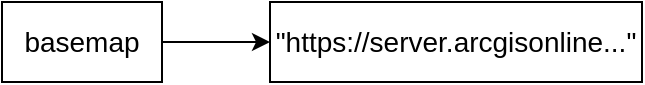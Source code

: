 <mxfile version="15.8.7" type="device"><diagram id="GQFSQ4JIkMwtQcwWHX-n" name="Page-1"><mxGraphModel dx="1043" dy="657" grid="1" gridSize="10" guides="1" tooltips="1" connect="1" arrows="1" fold="1" page="1" pageScale="1" pageWidth="827" pageHeight="1169" math="0" shadow="0"><root><mxCell id="0"/><mxCell id="1" parent="0"/><mxCell id="myooBJjXtLmB00GS6bVD-3" style="edgeStyle=orthogonalEdgeStyle;rounded=0;orthogonalLoop=1;jettySize=auto;html=1;entryX=0;entryY=0.5;entryDx=0;entryDy=0;fontSize=14;" edge="1" parent="1" source="myooBJjXtLmB00GS6bVD-1" target="myooBJjXtLmB00GS6bVD-2"><mxGeometry relative="1" as="geometry"/></mxCell><mxCell id="myooBJjXtLmB00GS6bVD-1" value="&lt;font style=&quot;font-size: 14px&quot;&gt;basemap&lt;/font&gt;" style="text;html=1;strokeColor=default;fillColor=none;align=center;verticalAlign=middle;whiteSpace=wrap;rounded=0;" vertex="1" parent="1"><mxGeometry x="240" y="250" width="80" height="40" as="geometry"/></mxCell><mxCell id="myooBJjXtLmB00GS6bVD-2" value="&lt;font style=&quot;font-size: 14px&quot;&gt;&quot;https://server.arcgisonline...&quot;&lt;/font&gt;" style="text;html=1;align=center;verticalAlign=middle;whiteSpace=wrap;rounded=0;strokeColor=default;" vertex="1" parent="1"><mxGeometry x="374" y="250" width="186" height="40" as="geometry"/></mxCell></root></mxGraphModel></diagram></mxfile>